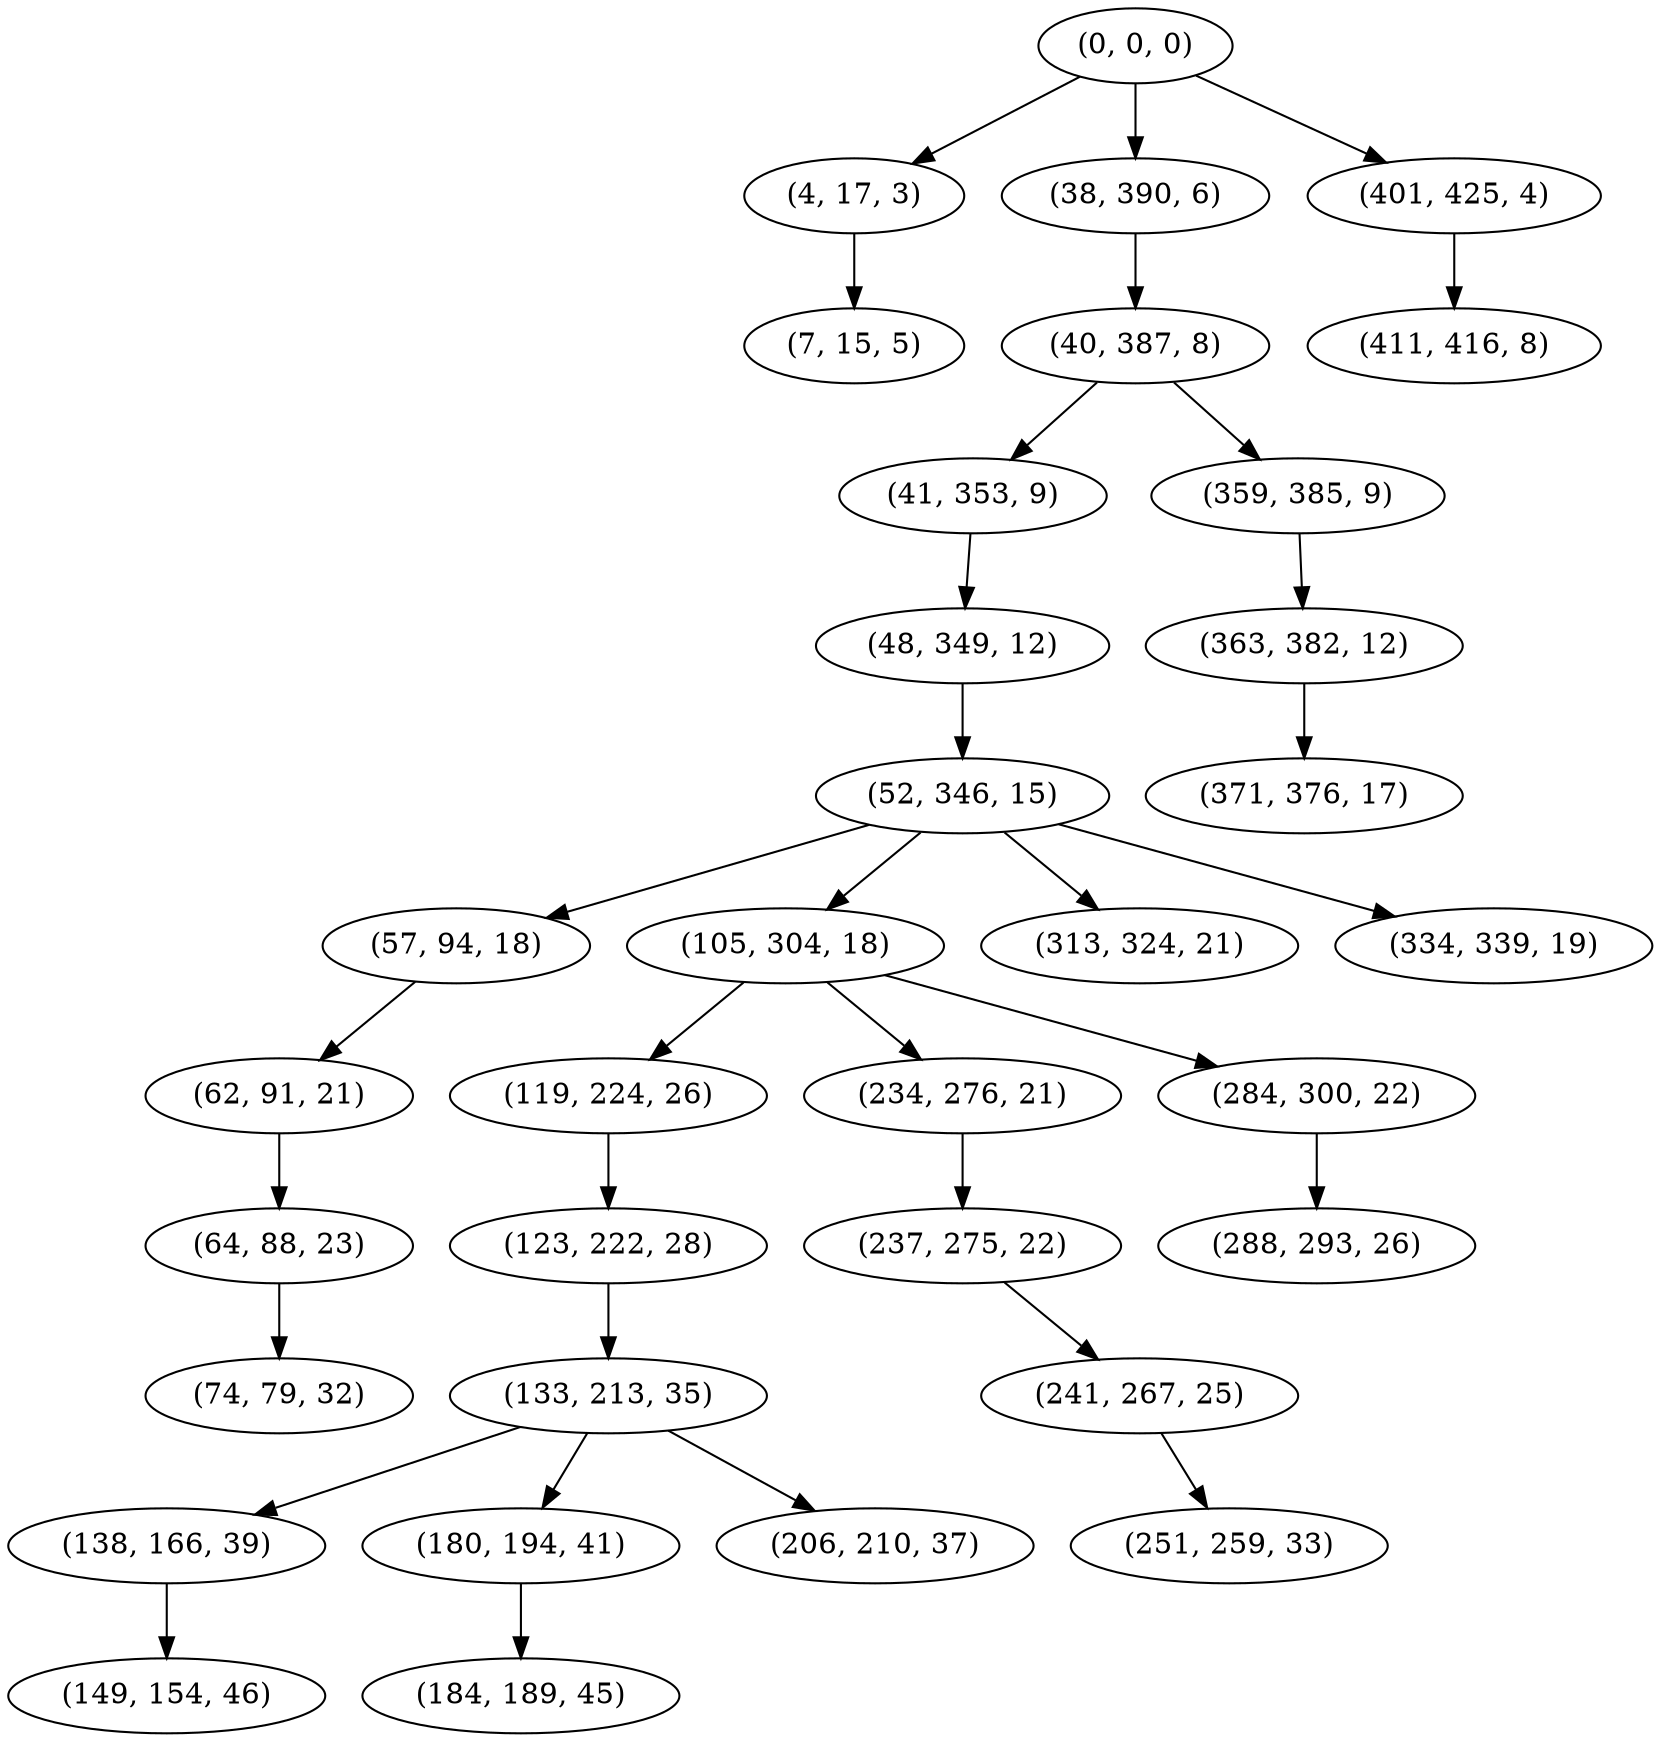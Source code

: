 digraph tree {
    "(0, 0, 0)";
    "(4, 17, 3)";
    "(7, 15, 5)";
    "(38, 390, 6)";
    "(40, 387, 8)";
    "(41, 353, 9)";
    "(48, 349, 12)";
    "(52, 346, 15)";
    "(57, 94, 18)";
    "(62, 91, 21)";
    "(64, 88, 23)";
    "(74, 79, 32)";
    "(105, 304, 18)";
    "(119, 224, 26)";
    "(123, 222, 28)";
    "(133, 213, 35)";
    "(138, 166, 39)";
    "(149, 154, 46)";
    "(180, 194, 41)";
    "(184, 189, 45)";
    "(206, 210, 37)";
    "(234, 276, 21)";
    "(237, 275, 22)";
    "(241, 267, 25)";
    "(251, 259, 33)";
    "(284, 300, 22)";
    "(288, 293, 26)";
    "(313, 324, 21)";
    "(334, 339, 19)";
    "(359, 385, 9)";
    "(363, 382, 12)";
    "(371, 376, 17)";
    "(401, 425, 4)";
    "(411, 416, 8)";
    "(0, 0, 0)" -> "(4, 17, 3)";
    "(0, 0, 0)" -> "(38, 390, 6)";
    "(0, 0, 0)" -> "(401, 425, 4)";
    "(4, 17, 3)" -> "(7, 15, 5)";
    "(38, 390, 6)" -> "(40, 387, 8)";
    "(40, 387, 8)" -> "(41, 353, 9)";
    "(40, 387, 8)" -> "(359, 385, 9)";
    "(41, 353, 9)" -> "(48, 349, 12)";
    "(48, 349, 12)" -> "(52, 346, 15)";
    "(52, 346, 15)" -> "(57, 94, 18)";
    "(52, 346, 15)" -> "(105, 304, 18)";
    "(52, 346, 15)" -> "(313, 324, 21)";
    "(52, 346, 15)" -> "(334, 339, 19)";
    "(57, 94, 18)" -> "(62, 91, 21)";
    "(62, 91, 21)" -> "(64, 88, 23)";
    "(64, 88, 23)" -> "(74, 79, 32)";
    "(105, 304, 18)" -> "(119, 224, 26)";
    "(105, 304, 18)" -> "(234, 276, 21)";
    "(105, 304, 18)" -> "(284, 300, 22)";
    "(119, 224, 26)" -> "(123, 222, 28)";
    "(123, 222, 28)" -> "(133, 213, 35)";
    "(133, 213, 35)" -> "(138, 166, 39)";
    "(133, 213, 35)" -> "(180, 194, 41)";
    "(133, 213, 35)" -> "(206, 210, 37)";
    "(138, 166, 39)" -> "(149, 154, 46)";
    "(180, 194, 41)" -> "(184, 189, 45)";
    "(234, 276, 21)" -> "(237, 275, 22)";
    "(237, 275, 22)" -> "(241, 267, 25)";
    "(241, 267, 25)" -> "(251, 259, 33)";
    "(284, 300, 22)" -> "(288, 293, 26)";
    "(359, 385, 9)" -> "(363, 382, 12)";
    "(363, 382, 12)" -> "(371, 376, 17)";
    "(401, 425, 4)" -> "(411, 416, 8)";
}
